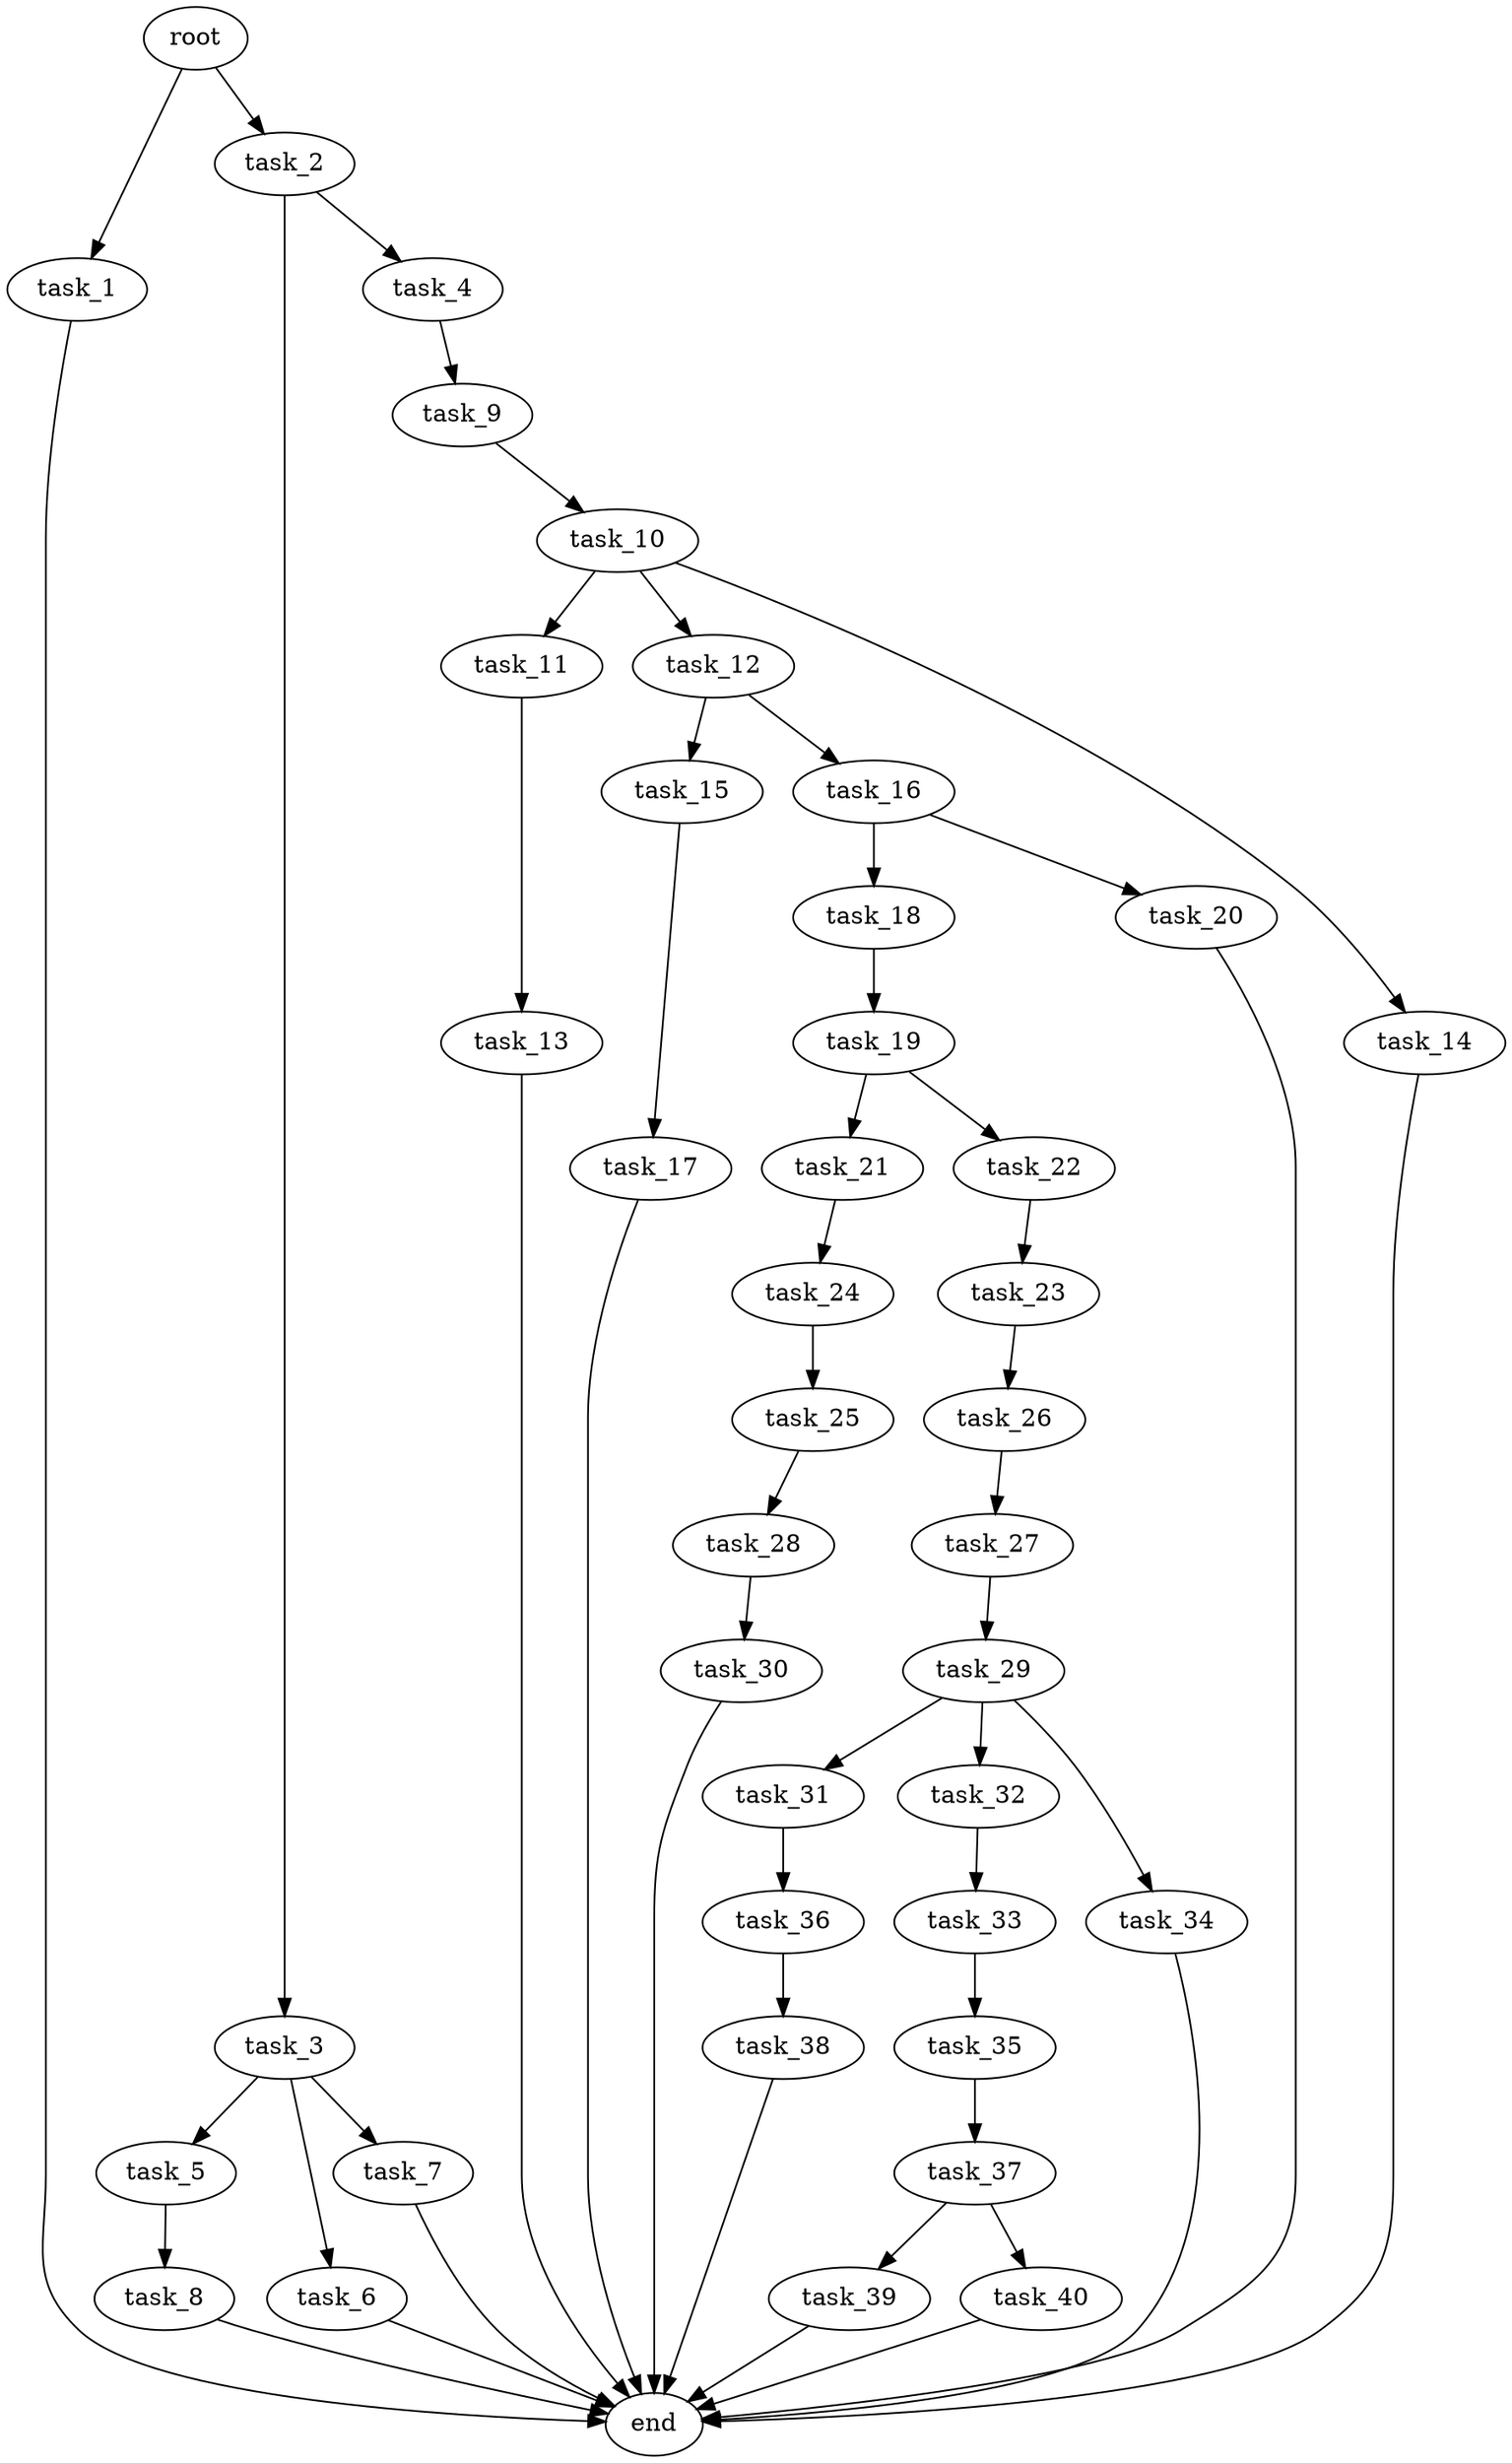 digraph G {
  root [size="0.000000e+00"];
  task_1 [size="3.245227e+09"];
  task_2 [size="7.729483e+09"];
  task_3 [size="5.064888e+09"];
  task_4 [size="7.923164e+09"];
  task_5 [size="4.498347e+09"];
  task_6 [size="4.422573e+09"];
  task_7 [size="2.987203e+09"];
  task_8 [size="1.676731e+09"];
  task_9 [size="4.927626e+09"];
  task_10 [size="3.379567e+09"];
  task_11 [size="3.373516e+09"];
  task_12 [size="7.408278e+09"];
  task_13 [size="6.693478e+09"];
  task_14 [size="5.413953e+09"];
  task_15 [size="3.396022e+09"];
  task_16 [size="5.883624e+09"];
  task_17 [size="9.645389e+09"];
  task_18 [size="7.966228e+09"];
  task_19 [size="3.173955e+09"];
  task_20 [size="7.127049e+09"];
  task_21 [size="6.136865e+09"];
  task_22 [size="1.778573e+09"];
  task_23 [size="1.289840e+09"];
  task_24 [size="9.580093e+09"];
  task_25 [size="9.104957e+09"];
  task_26 [size="9.676376e+09"];
  task_27 [size="8.124366e+09"];
  task_28 [size="4.281645e+09"];
  task_29 [size="3.323615e+09"];
  task_30 [size="1.362117e+09"];
  task_31 [size="8.510280e+09"];
  task_32 [size="8.825017e+09"];
  task_33 [size="4.297065e+08"];
  task_34 [size="8.016413e+09"];
  task_35 [size="3.725663e+09"];
  task_36 [size="2.296504e+09"];
  task_37 [size="6.473753e+09"];
  task_38 [size="2.321664e+09"];
  task_39 [size="9.584655e+09"];
  task_40 [size="1.312148e+09"];
  end [size="0.000000e+00"];

  root -> task_1 [size="1.000000e-12"];
  root -> task_2 [size="1.000000e-12"];
  task_1 -> end [size="1.000000e-12"];
  task_2 -> task_3 [size="5.064888e+08"];
  task_2 -> task_4 [size="7.923164e+08"];
  task_3 -> task_5 [size="4.498347e+08"];
  task_3 -> task_6 [size="4.422573e+08"];
  task_3 -> task_7 [size="2.987203e+08"];
  task_4 -> task_9 [size="4.927626e+08"];
  task_5 -> task_8 [size="1.676731e+08"];
  task_6 -> end [size="1.000000e-12"];
  task_7 -> end [size="1.000000e-12"];
  task_8 -> end [size="1.000000e-12"];
  task_9 -> task_10 [size="3.379567e+08"];
  task_10 -> task_11 [size="3.373516e+08"];
  task_10 -> task_12 [size="7.408278e+08"];
  task_10 -> task_14 [size="5.413953e+08"];
  task_11 -> task_13 [size="6.693478e+08"];
  task_12 -> task_15 [size="3.396022e+08"];
  task_12 -> task_16 [size="5.883624e+08"];
  task_13 -> end [size="1.000000e-12"];
  task_14 -> end [size="1.000000e-12"];
  task_15 -> task_17 [size="9.645389e+08"];
  task_16 -> task_18 [size="7.966228e+08"];
  task_16 -> task_20 [size="7.127049e+08"];
  task_17 -> end [size="1.000000e-12"];
  task_18 -> task_19 [size="3.173955e+08"];
  task_19 -> task_21 [size="6.136865e+08"];
  task_19 -> task_22 [size="1.778573e+08"];
  task_20 -> end [size="1.000000e-12"];
  task_21 -> task_24 [size="9.580093e+08"];
  task_22 -> task_23 [size="1.289840e+08"];
  task_23 -> task_26 [size="9.676376e+08"];
  task_24 -> task_25 [size="9.104957e+08"];
  task_25 -> task_28 [size="4.281645e+08"];
  task_26 -> task_27 [size="8.124366e+08"];
  task_27 -> task_29 [size="3.323615e+08"];
  task_28 -> task_30 [size="1.362117e+08"];
  task_29 -> task_31 [size="8.510280e+08"];
  task_29 -> task_32 [size="8.825017e+08"];
  task_29 -> task_34 [size="8.016413e+08"];
  task_30 -> end [size="1.000000e-12"];
  task_31 -> task_36 [size="2.296504e+08"];
  task_32 -> task_33 [size="4.297065e+07"];
  task_33 -> task_35 [size="3.725663e+08"];
  task_34 -> end [size="1.000000e-12"];
  task_35 -> task_37 [size="6.473753e+08"];
  task_36 -> task_38 [size="2.321664e+08"];
  task_37 -> task_39 [size="9.584655e+08"];
  task_37 -> task_40 [size="1.312148e+08"];
  task_38 -> end [size="1.000000e-12"];
  task_39 -> end [size="1.000000e-12"];
  task_40 -> end [size="1.000000e-12"];
}
